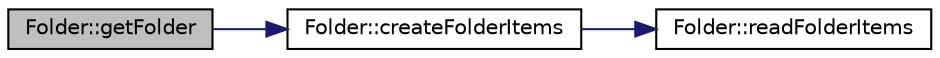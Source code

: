 digraph "Folder::getFolder"
{
 // INTERACTIVE_SVG=YES
  edge [fontname="Helvetica",fontsize="10",labelfontname="Helvetica",labelfontsize="10"];
  node [fontname="Helvetica",fontsize="10",shape=record];
  rankdir="LR";
  Node1 [label="Folder::getFolder",height=0.2,width=0.4,color="black", fillcolor="grey75", style="filled" fontcolor="black"];
  Node1 -> Node2 [color="midnightblue",fontsize="10",style="solid",fontname="Helvetica"];
  Node2 [label="Folder::createFolderItems",height=0.2,width=0.4,color="black", fillcolor="white", style="filled",URL="$class_folder.html#abcdee2467da92304e3d10ccee5975e6b"];
  Node2 -> Node3 [color="midnightblue",fontsize="10",style="solid",fontname="Helvetica"];
  Node3 [label="Folder::readFolderItems",height=0.2,width=0.4,color="black", fillcolor="white", style="filled",URL="$class_folder.html#acd8e34c42420c89a5c10885e1958b5c3"];
}
